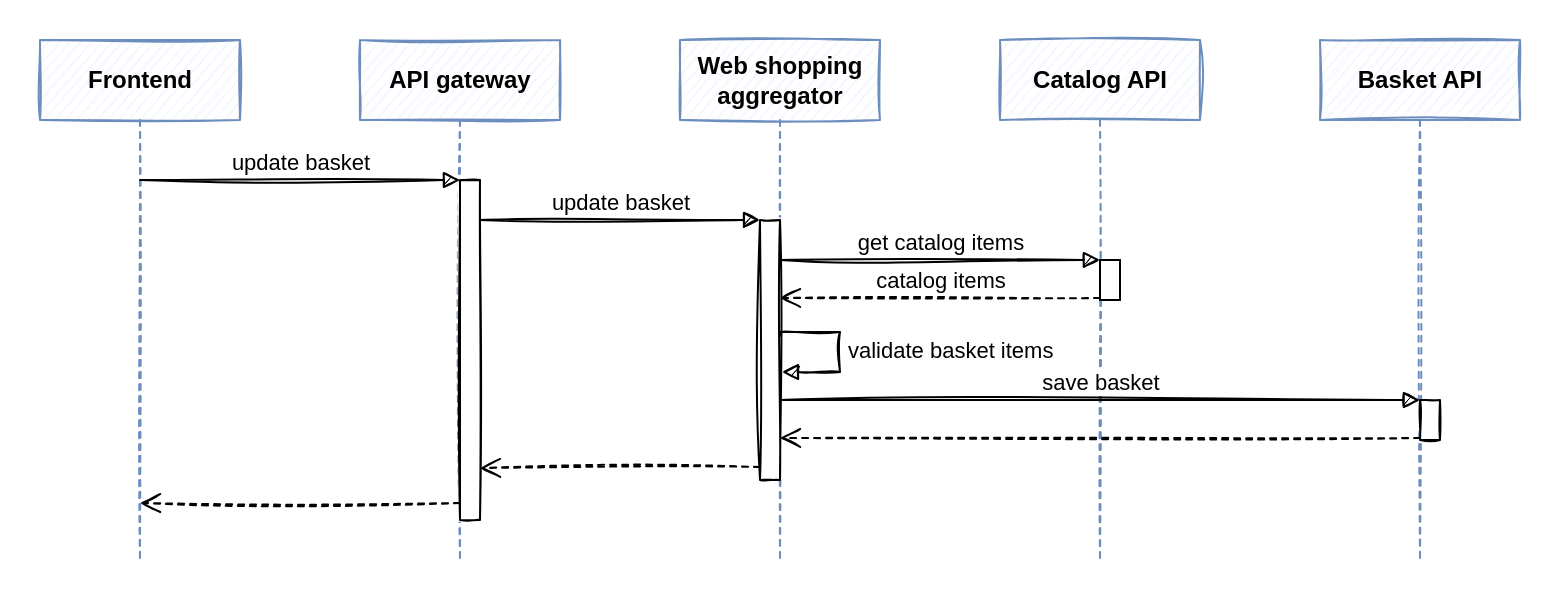 <mxfile version="13.9.9" type="device"><diagram id="GlxpR-_shYI9E2kyGqcQ" name="complex-call"><mxGraphModel dx="1072" dy="792" grid="1" gridSize="10" guides="1" tooltips="1" connect="1" arrows="1" fold="1" page="1" pageScale="1" pageWidth="850" pageHeight="1100" math="0" shadow="0"><root><mxCell id="0"/><mxCell id="1" parent="0"/><mxCell id="FnOa7rhlyC-wzq3hLwRh-1" value="" style="rounded=0;whiteSpace=wrap;html=1;sketch=0;strokeColor=none;" parent="1" vertex="1"><mxGeometry x="35" y="50" width="775" height="300" as="geometry"/></mxCell><mxCell id="FnOa7rhlyC-wzq3hLwRh-2" value="API gateway" style="shape=umlLifeline;perimeter=lifelinePerimeter;whiteSpace=wrap;html=1;container=1;collapsible=0;recursiveResize=0;outlineConnect=0;sketch=1;fillColor=#dae8fc;strokeColor=#6c8ebf;fontStyle=1;labelBackgroundColor=none;fillColor=#F0F4FF;" parent="1" vertex="1"><mxGeometry x="215" y="70" width="100" height="260" as="geometry"/></mxCell><mxCell id="FnOa7rhlyC-wzq3hLwRh-3" value="" style="html=1;points=[];perimeter=orthogonalPerimeter;sketch=1;" parent="FnOa7rhlyC-wzq3hLwRh-2" vertex="1"><mxGeometry x="50" y="70" width="10" height="170" as="geometry"/></mxCell><mxCell id="FnOa7rhlyC-wzq3hLwRh-4" value="Frontend" style="shape=umlLifeline;perimeter=lifelinePerimeter;whiteSpace=wrap;html=1;container=1;collapsible=0;recursiveResize=0;outlineConnect=0;sketch=1;fillColor=#dae8fc;strokeColor=#6c8ebf;fontStyle=1;labelBackgroundColor=none;fillColor=#F0F4FF;" parent="1" vertex="1"><mxGeometry x="55" y="70" width="100" height="260" as="geometry"/></mxCell><mxCell id="FnOa7rhlyC-wzq3hLwRh-5" value="Web shopping aggregator" style="shape=umlLifeline;perimeter=lifelinePerimeter;whiteSpace=wrap;html=1;container=1;collapsible=0;recursiveResize=0;outlineConnect=0;sketch=1;fillColor=#dae8fc;strokeColor=#6c8ebf;fontStyle=1;labelBackgroundColor=none;fillColor=#F0F4FF;" parent="1" vertex="1"><mxGeometry x="375" y="70" width="100" height="260" as="geometry"/></mxCell><mxCell id="FnOa7rhlyC-wzq3hLwRh-6" value="" style="html=1;points=[];perimeter=orthogonalPerimeter;sketch=1;" parent="FnOa7rhlyC-wzq3hLwRh-5" vertex="1"><mxGeometry x="40" y="90" width="10" height="130" as="geometry"/></mxCell><mxCell id="FnOa7rhlyC-wzq3hLwRh-7" value="validate basket items" style="edgeStyle=orthogonalEdgeStyle;html=1;align=left;spacingLeft=2;endArrow=block;rounded=0;entryX=1.1;entryY=0.5;exitX=1;exitY=0.371;exitDx=0;exitDy=0;exitPerimeter=0;entryDx=0;entryDy=0;entryPerimeter=0;sketch=1;" parent="FnOa7rhlyC-wzq3hLwRh-5" edge="1"><mxGeometry relative="1" as="geometry"><mxPoint x="50" y="147.94" as="sourcePoint"/><Array as="points"><mxPoint x="50" y="146"/><mxPoint x="80" y="146"/><mxPoint x="80" y="166"/></Array><mxPoint x="51" y="166" as="targetPoint"/></mxGeometry></mxCell><mxCell id="FnOa7rhlyC-wzq3hLwRh-8" value="Catalog API" style="shape=umlLifeline;perimeter=lifelinePerimeter;whiteSpace=wrap;html=1;container=1;collapsible=0;recursiveResize=0;outlineConnect=0;sketch=1;fillColor=#dae8fc;strokeColor=#6c8ebf;fontStyle=1;labelBackgroundColor=none;fillColor=#F0F4FF;" parent="1" vertex="1"><mxGeometry x="535" y="70" width="100" height="260" as="geometry"/></mxCell><mxCell id="FnOa7rhlyC-wzq3hLwRh-9" value="" style="html=1;points=[];perimeter=orthogonalPerimeter;" parent="FnOa7rhlyC-wzq3hLwRh-8" vertex="1"><mxGeometry x="50" y="110" width="10" height="20" as="geometry"/></mxCell><mxCell id="FnOa7rhlyC-wzq3hLwRh-10" value="Basket API" style="shape=umlLifeline;perimeter=lifelinePerimeter;whiteSpace=wrap;html=1;container=1;collapsible=0;recursiveResize=0;outlineConnect=0;sketch=1;fillColor=#dae8fc;strokeColor=#6c8ebf;fontStyle=1;labelBackgroundColor=none;fillColor=#F0F4FF;" parent="1" vertex="1"><mxGeometry x="695" y="70" width="100" height="260" as="geometry"/></mxCell><mxCell id="FnOa7rhlyC-wzq3hLwRh-11" value="update basket" style="html=1;verticalAlign=bottom;endArrow=block;entryX=0;entryY=0;sketch=1;" parent="1" source="FnOa7rhlyC-wzq3hLwRh-4" target="FnOa7rhlyC-wzq3hLwRh-3" edge="1"><mxGeometry relative="1" as="geometry"><mxPoint x="195" y="140" as="sourcePoint"/></mxGeometry></mxCell><mxCell id="FnOa7rhlyC-wzq3hLwRh-12" value="" style="html=1;verticalAlign=bottom;endArrow=open;dashed=1;endSize=8;exitX=0;exitY=0.95;sketch=1;" parent="1" source="FnOa7rhlyC-wzq3hLwRh-3" target="FnOa7rhlyC-wzq3hLwRh-4" edge="1"><mxGeometry relative="1" as="geometry"><mxPoint x="195" y="216" as="targetPoint"/></mxGeometry></mxCell><mxCell id="FnOa7rhlyC-wzq3hLwRh-13" value="update basket" style="html=1;verticalAlign=bottom;endArrow=block;entryX=0;entryY=0;sketch=1;" parent="1" target="FnOa7rhlyC-wzq3hLwRh-6" edge="1"><mxGeometry relative="1" as="geometry"><mxPoint x="275" y="160" as="sourcePoint"/></mxGeometry></mxCell><mxCell id="FnOa7rhlyC-wzq3hLwRh-14" value="get catalog items" style="html=1;verticalAlign=bottom;endArrow=block;entryX=0;entryY=0;sketch=1;" parent="1" source="FnOa7rhlyC-wzq3hLwRh-5" target="FnOa7rhlyC-wzq3hLwRh-9" edge="1"><mxGeometry relative="1" as="geometry"><mxPoint x="515" y="180" as="sourcePoint"/></mxGeometry></mxCell><mxCell id="FnOa7rhlyC-wzq3hLwRh-15" value="catalog items" style="html=1;verticalAlign=bottom;endArrow=open;dashed=1;endSize=8;exitX=0;exitY=0.95;sketch=1;" parent="1" source="FnOa7rhlyC-wzq3hLwRh-9" target="FnOa7rhlyC-wzq3hLwRh-5" edge="1"><mxGeometry relative="1" as="geometry"><mxPoint x="515" y="256" as="targetPoint"/></mxGeometry></mxCell><mxCell id="FnOa7rhlyC-wzq3hLwRh-16" value="" style="html=1;points=[];perimeter=orthogonalPerimeter;sketch=1;" parent="1" vertex="1"><mxGeometry x="745" y="250" width="10" height="20" as="geometry"/></mxCell><mxCell id="FnOa7rhlyC-wzq3hLwRh-17" value="save basket" style="html=1;verticalAlign=bottom;endArrow=block;sketch=1;" parent="1" source="FnOa7rhlyC-wzq3hLwRh-5" target="FnOa7rhlyC-wzq3hLwRh-16" edge="1"><mxGeometry relative="1" as="geometry"><mxPoint x="675" y="220" as="sourcePoint"/><mxPoint x="750" y="230" as="targetPoint"/></mxGeometry></mxCell><mxCell id="FnOa7rhlyC-wzq3hLwRh-18" value="" style="html=1;verticalAlign=bottom;endArrow=open;dashed=1;endSize=8;exitX=0;exitY=0.95;sketch=1;" parent="1" source="FnOa7rhlyC-wzq3hLwRh-16" target="FnOa7rhlyC-wzq3hLwRh-5" edge="1"><mxGeometry relative="1" as="geometry"><mxPoint x="675" y="296" as="targetPoint"/></mxGeometry></mxCell><mxCell id="FnOa7rhlyC-wzq3hLwRh-19" value="" style="html=1;verticalAlign=bottom;endArrow=open;dashed=1;endSize=8;exitX=0;exitY=0.95;sketch=1;" parent="1" source="FnOa7rhlyC-wzq3hLwRh-6" edge="1"><mxGeometry relative="1" as="geometry"><mxPoint x="275" y="284" as="targetPoint"/></mxGeometry></mxCell></root></mxGraphModel></diagram></mxfile>